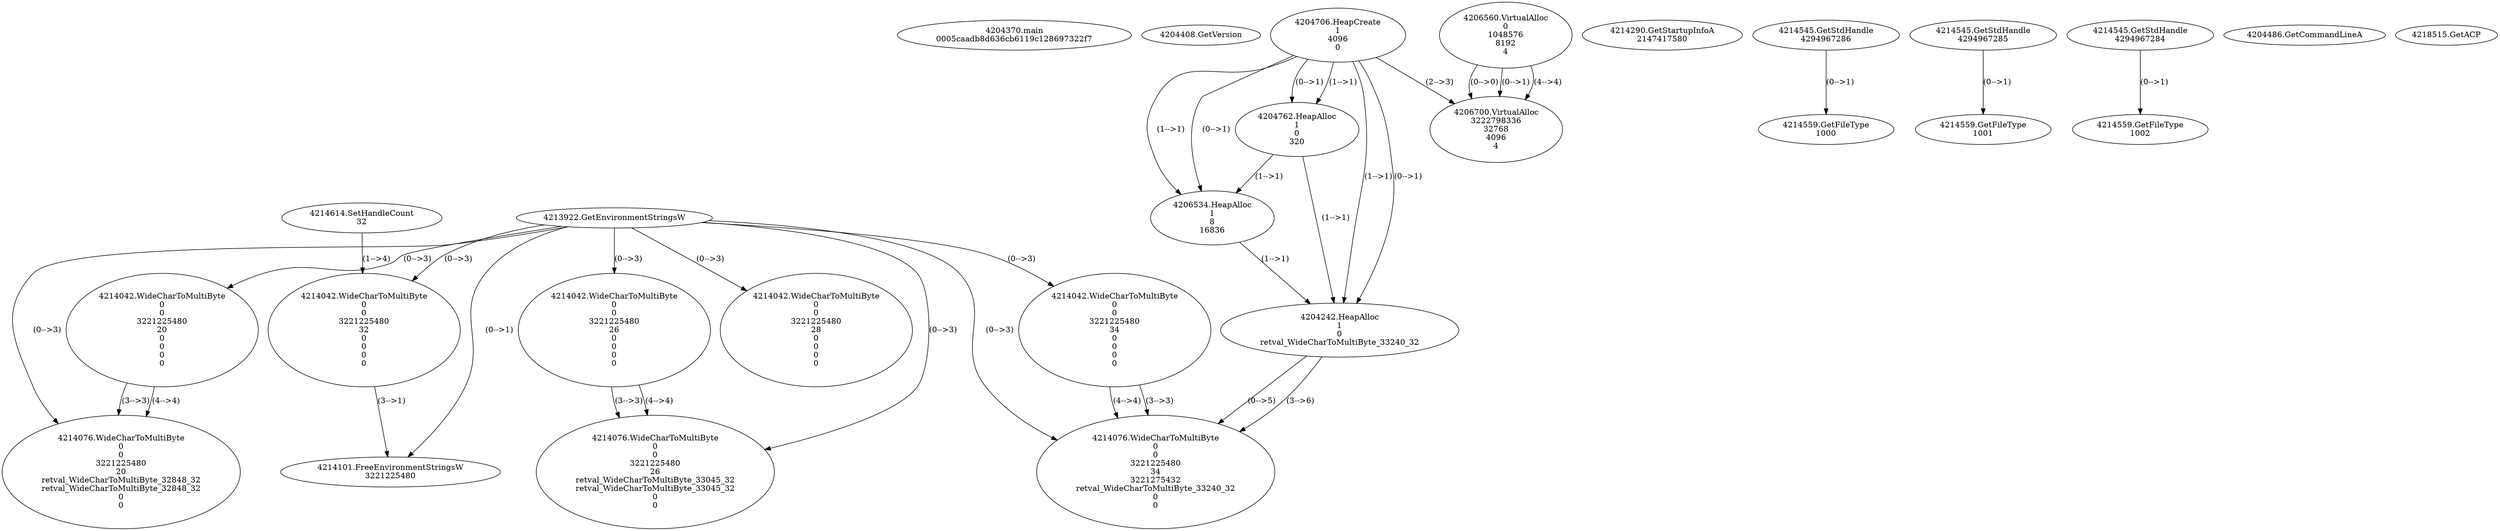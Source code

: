 // Global SCDG with merge call
digraph {
	0 [label="4204370.main
0005caadb8d636cb6119c128697322f7"]
	1 [label="4204408.GetVersion
"]
	2 [label="4204706.HeapCreate
1
4096
0"]
	3 [label="4204762.HeapAlloc
1
0
320"]
	2 -> 3 [label="(1-->1)"]
	2 -> 3 [label="(0-->1)"]
	4 [label="4206534.HeapAlloc
1
8
16836"]
	2 -> 4 [label="(1-->1)"]
	2 -> 4 [label="(0-->1)"]
	3 -> 4 [label="(1-->1)"]
	5 [label="4206560.VirtualAlloc
0
1048576
8192
4"]
	6 [label="4206700.VirtualAlloc
3222798336
32768
4096
4"]
	5 -> 6 [label="(0-->1)"]
	2 -> 6 [label="(2-->3)"]
	5 -> 6 [label="(4-->4)"]
	5 -> 6 [label="(0-->0)"]
	7 [label="4214290.GetStartupInfoA
2147417580"]
	8 [label="4214545.GetStdHandle
4294967286"]
	9 [label="4214559.GetFileType
1000"]
	8 -> 9 [label="(0-->1)"]
	10 [label="4214545.GetStdHandle
4294967285"]
	11 [label="4214559.GetFileType
1001"]
	10 -> 11 [label="(0-->1)"]
	12 [label="4214545.GetStdHandle
4294967284"]
	13 [label="4214559.GetFileType
1002"]
	12 -> 13 [label="(0-->1)"]
	14 [label="4214614.SetHandleCount
32"]
	15 [label="4204486.GetCommandLineA
"]
	16 [label="4213922.GetEnvironmentStringsW
"]
	17 [label="4214042.WideCharToMultiByte
0
0
3221225480
32
0
0
0
0"]
	16 -> 17 [label="(0-->3)"]
	14 -> 17 [label="(1-->4)"]
	18 [label="4214101.FreeEnvironmentStringsW
3221225480"]
	16 -> 18 [label="(0-->1)"]
	17 -> 18 [label="(3-->1)"]
	19 [label="4218515.GetACP
"]
	20 [label="4214042.WideCharToMultiByte
0
0
3221225480
34
0
0
0
0"]
	16 -> 20 [label="(0-->3)"]
	21 [label="4204242.HeapAlloc
1
0
retval_WideCharToMultiByte_33240_32"]
	2 -> 21 [label="(1-->1)"]
	2 -> 21 [label="(0-->1)"]
	3 -> 21 [label="(1-->1)"]
	4 -> 21 [label="(1-->1)"]
	22 [label="4214076.WideCharToMultiByte
0
0
3221225480
34
3221275432
retval_WideCharToMultiByte_33240_32
0
0"]
	16 -> 22 [label="(0-->3)"]
	20 -> 22 [label="(3-->3)"]
	20 -> 22 [label="(4-->4)"]
	21 -> 22 [label="(0-->5)"]
	21 -> 22 [label="(3-->6)"]
	23 [label="4214042.WideCharToMultiByte
0
0
3221225480
26
0
0
0
0"]
	16 -> 23 [label="(0-->3)"]
	24 [label="4214076.WideCharToMultiByte
0
0
3221225480
26
retval_WideCharToMultiByte_33045_32
retval_WideCharToMultiByte_33045_32
0
0"]
	16 -> 24 [label="(0-->3)"]
	23 -> 24 [label="(3-->3)"]
	23 -> 24 [label="(4-->4)"]
	25 [label="4214042.WideCharToMultiByte
0
0
3221225480
28
0
0
0
0"]
	16 -> 25 [label="(0-->3)"]
	26 [label="4214042.WideCharToMultiByte
0
0
3221225480
20
0
0
0
0"]
	16 -> 26 [label="(0-->3)"]
	27 [label="4214076.WideCharToMultiByte
0
0
3221225480
20
retval_WideCharToMultiByte_32848_32
retval_WideCharToMultiByte_32848_32
0
0"]
	16 -> 27 [label="(0-->3)"]
	26 -> 27 [label="(3-->3)"]
	26 -> 27 [label="(4-->4)"]
}
